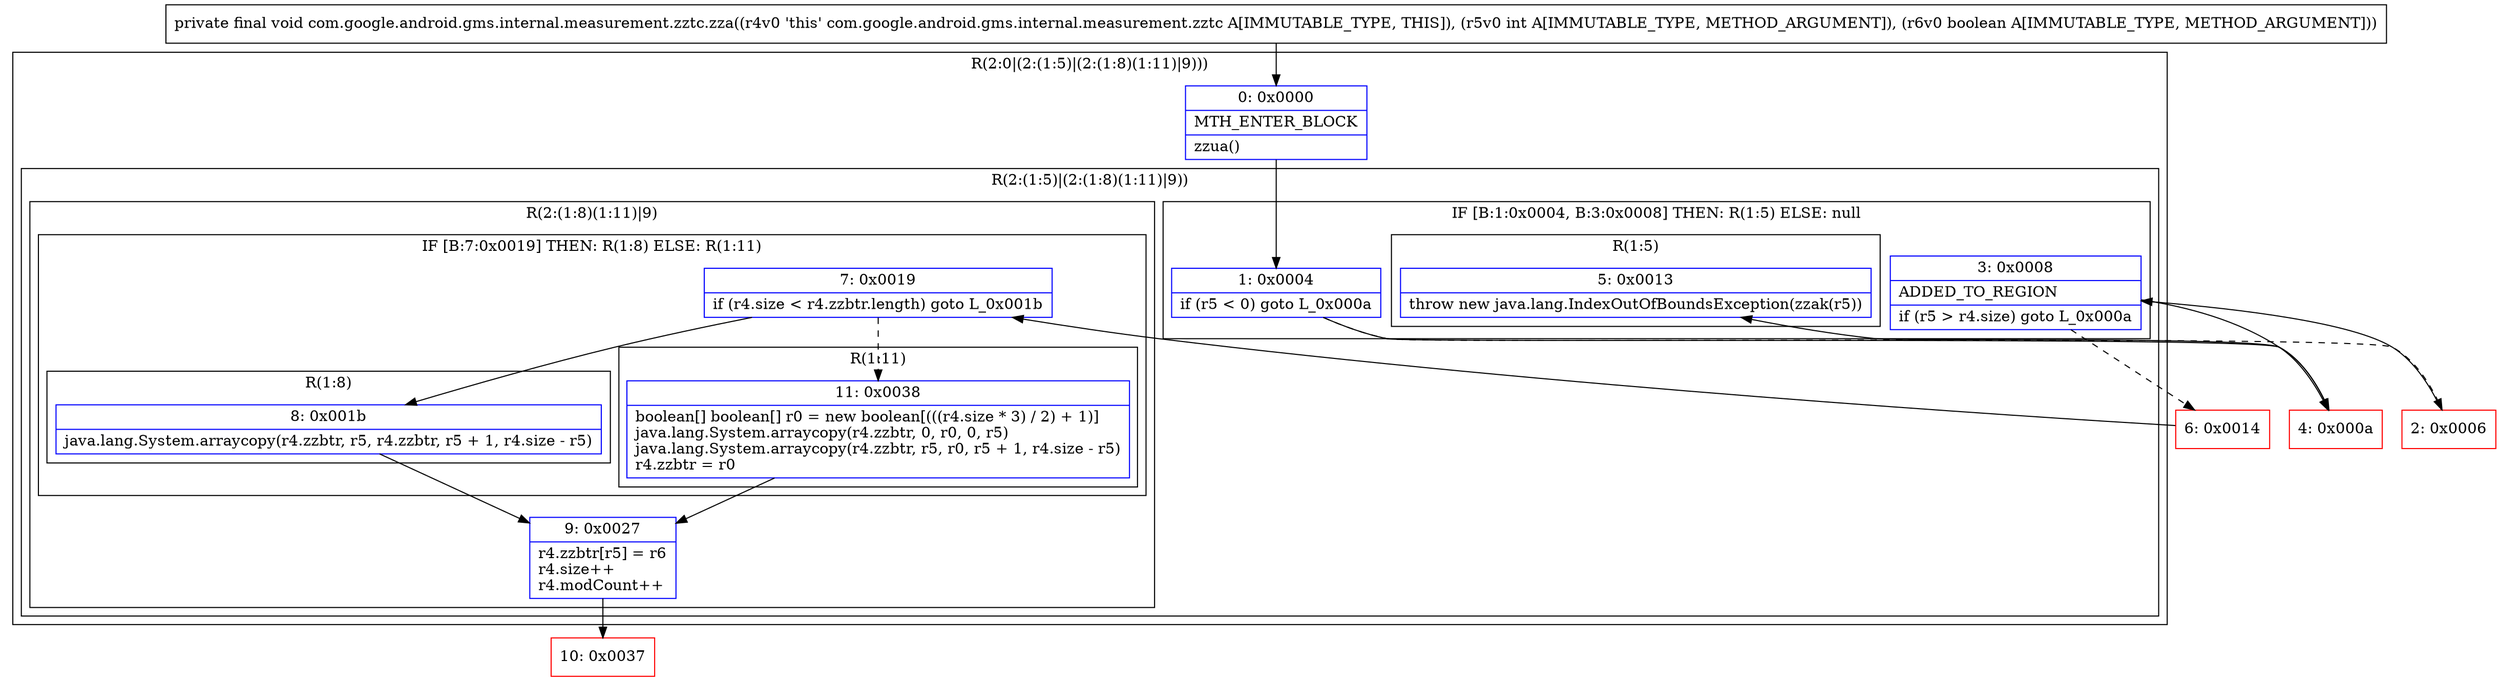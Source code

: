 digraph "CFG forcom.google.android.gms.internal.measurement.zztc.zza(IZ)V" {
subgraph cluster_Region_138551867 {
label = "R(2:0|(2:(1:5)|(2:(1:8)(1:11)|9)))";
node [shape=record,color=blue];
Node_0 [shape=record,label="{0\:\ 0x0000|MTH_ENTER_BLOCK\l|zzua()\l}"];
subgraph cluster_Region_19298349 {
label = "R(2:(1:5)|(2:(1:8)(1:11)|9))";
node [shape=record,color=blue];
subgraph cluster_IfRegion_504209571 {
label = "IF [B:1:0x0004, B:3:0x0008] THEN: R(1:5) ELSE: null";
node [shape=record,color=blue];
Node_1 [shape=record,label="{1\:\ 0x0004|if (r5 \< 0) goto L_0x000a\l}"];
Node_3 [shape=record,label="{3\:\ 0x0008|ADDED_TO_REGION\l|if (r5 \> r4.size) goto L_0x000a\l}"];
subgraph cluster_Region_2137754400 {
label = "R(1:5)";
node [shape=record,color=blue];
Node_5 [shape=record,label="{5\:\ 0x0013|throw new java.lang.IndexOutOfBoundsException(zzak(r5))\l}"];
}
}
subgraph cluster_Region_1721838860 {
label = "R(2:(1:8)(1:11)|9)";
node [shape=record,color=blue];
subgraph cluster_IfRegion_1416939237 {
label = "IF [B:7:0x0019] THEN: R(1:8) ELSE: R(1:11)";
node [shape=record,color=blue];
Node_7 [shape=record,label="{7\:\ 0x0019|if (r4.size \< r4.zzbtr.length) goto L_0x001b\l}"];
subgraph cluster_Region_655322224 {
label = "R(1:8)";
node [shape=record,color=blue];
Node_8 [shape=record,label="{8\:\ 0x001b|java.lang.System.arraycopy(r4.zzbtr, r5, r4.zzbtr, r5 + 1, r4.size \- r5)\l}"];
}
subgraph cluster_Region_1752804026 {
label = "R(1:11)";
node [shape=record,color=blue];
Node_11 [shape=record,label="{11\:\ 0x0038|boolean[] boolean[] r0 = new boolean[(((r4.size * 3) \/ 2) + 1)]\ljava.lang.System.arraycopy(r4.zzbtr, 0, r0, 0, r5)\ljava.lang.System.arraycopy(r4.zzbtr, r5, r0, r5 + 1, r4.size \- r5)\lr4.zzbtr = r0\l}"];
}
}
Node_9 [shape=record,label="{9\:\ 0x0027|r4.zzbtr[r5] = r6\lr4.size++\lr4.modCount++\l}"];
}
}
}
Node_2 [shape=record,color=red,label="{2\:\ 0x0006}"];
Node_4 [shape=record,color=red,label="{4\:\ 0x000a}"];
Node_6 [shape=record,color=red,label="{6\:\ 0x0014}"];
Node_10 [shape=record,color=red,label="{10\:\ 0x0037}"];
MethodNode[shape=record,label="{private final void com.google.android.gms.internal.measurement.zztc.zza((r4v0 'this' com.google.android.gms.internal.measurement.zztc A[IMMUTABLE_TYPE, THIS]), (r5v0 int A[IMMUTABLE_TYPE, METHOD_ARGUMENT]), (r6v0 boolean A[IMMUTABLE_TYPE, METHOD_ARGUMENT])) }"];
MethodNode -> Node_0;
Node_0 -> Node_1;
Node_1 -> Node_2[style=dashed];
Node_1 -> Node_4;
Node_3 -> Node_4;
Node_3 -> Node_6[style=dashed];
Node_7 -> Node_8;
Node_7 -> Node_11[style=dashed];
Node_8 -> Node_9;
Node_11 -> Node_9;
Node_9 -> Node_10;
Node_2 -> Node_3;
Node_4 -> Node_5;
Node_6 -> Node_7;
}

